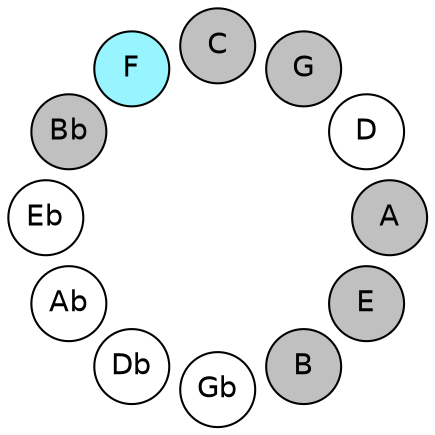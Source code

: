 
graph {

layout = circo;
mindist = .1

node [shape = circle, fontname = Helvetica, margin = 0, style = filled]
edge [style=invis]

subgraph 1 {
	E -- B -- Gb -- Db -- Ab -- Eb -- Bb -- F -- C -- G -- D -- A -- E
}

E [fillcolor = gray];
B [fillcolor = gray];
Gb [fillcolor = white];
Db [fillcolor = white];
Ab [fillcolor = white];
Eb [fillcolor = white];
Bb [fillcolor = gray];
F [fillcolor = cadetblue1];
C [fillcolor = gray];
G [fillcolor = gray];
D [fillcolor = white];
A [fillcolor = gray];
}

